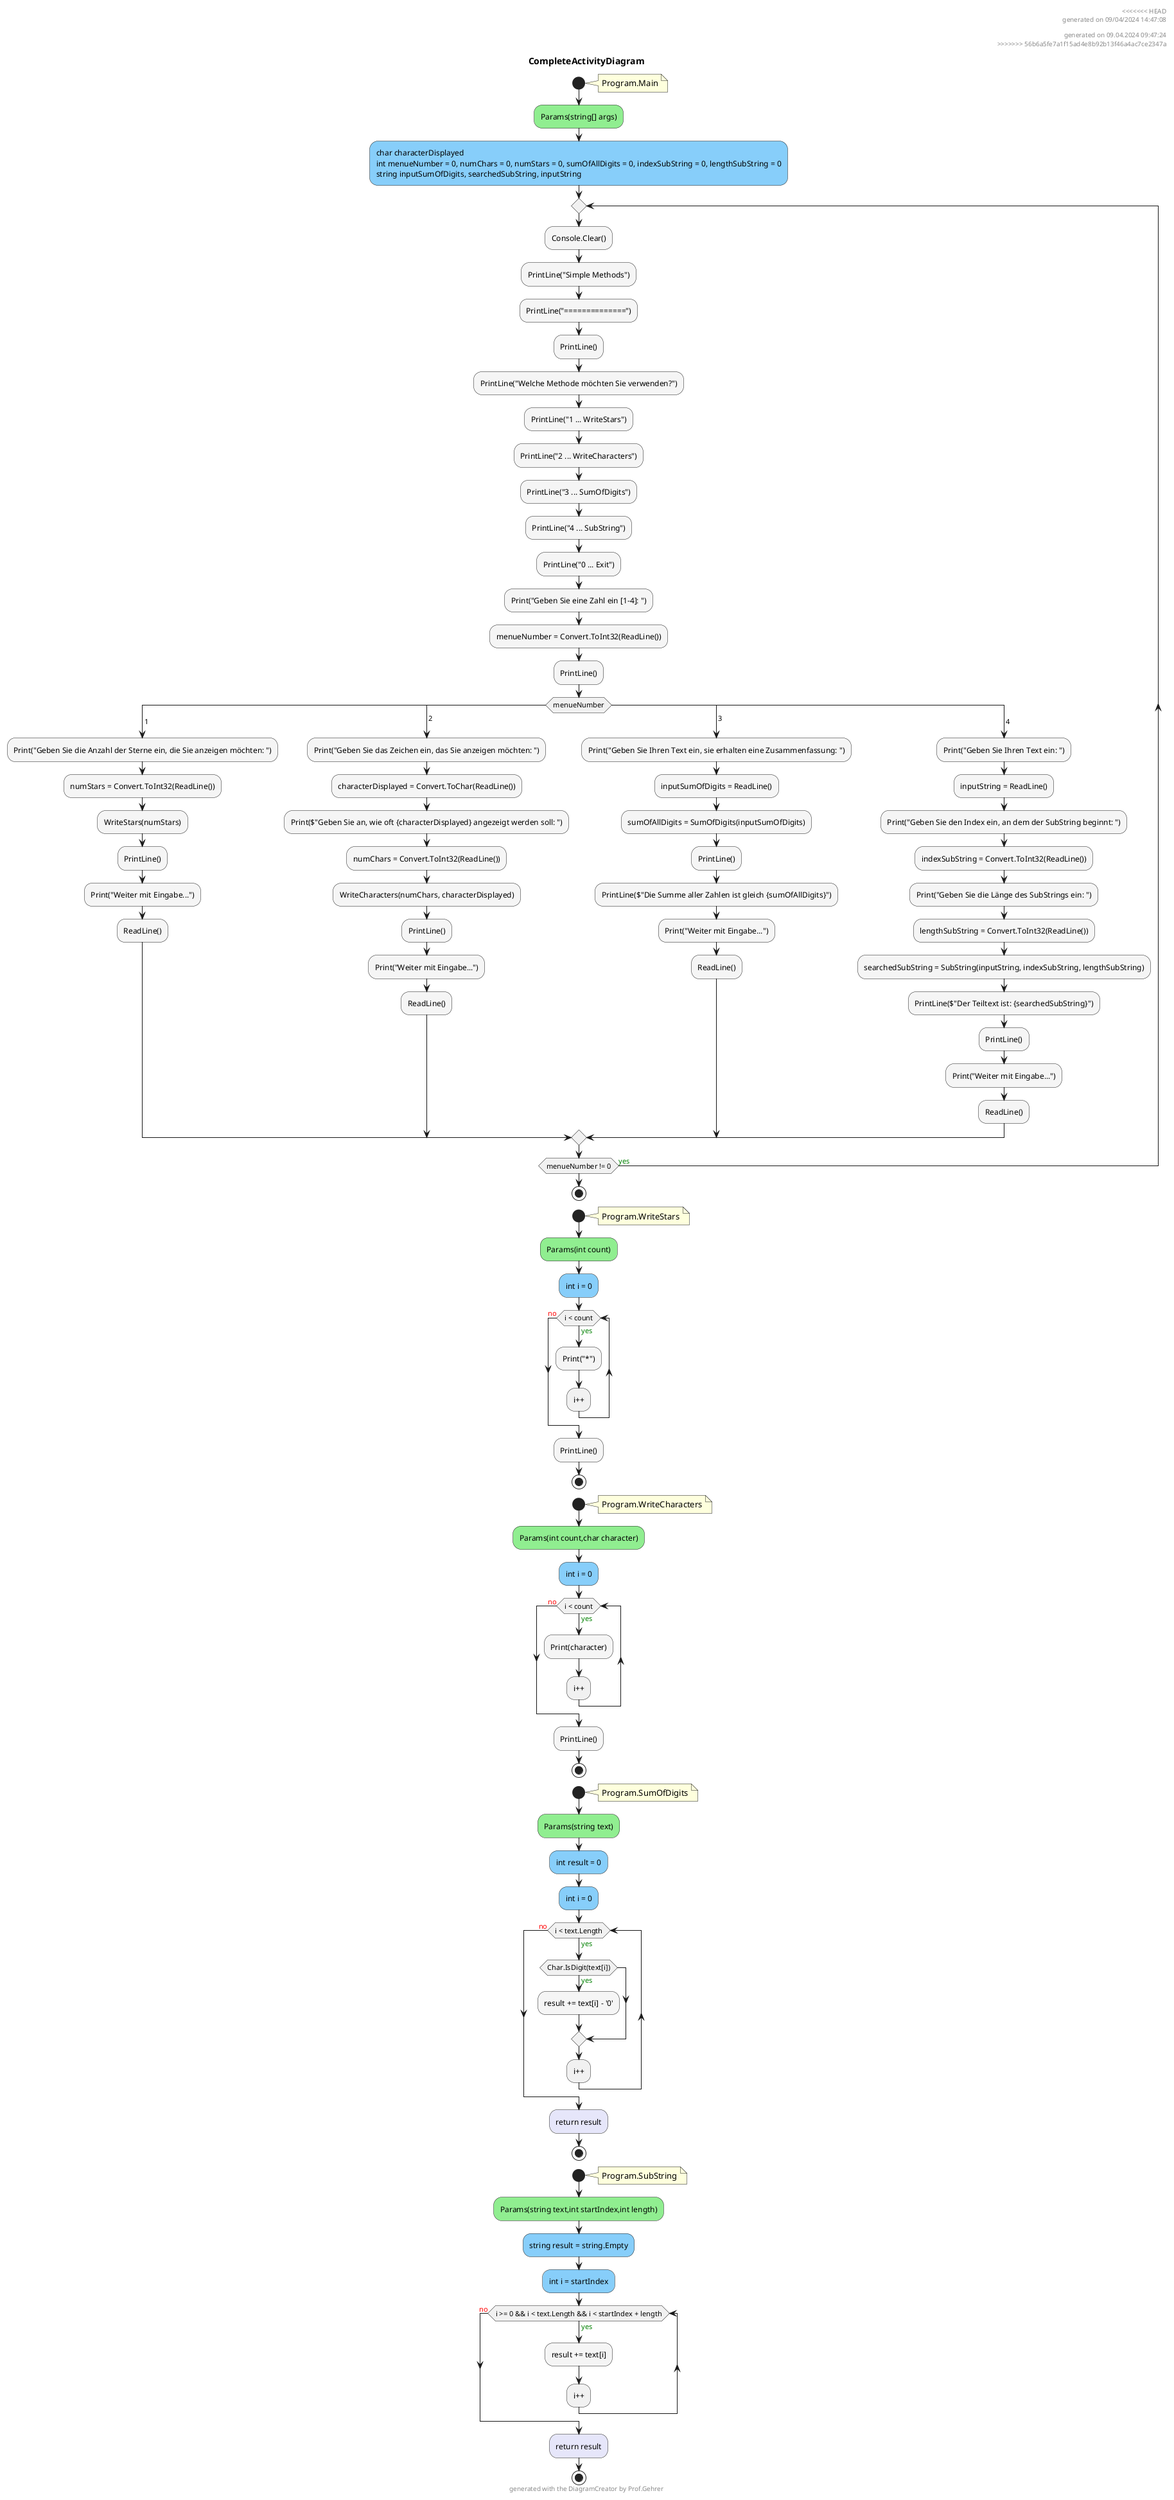 @startuml CompleteActivityDiagram
header
<<<<<<< HEAD
generated on 09/04/2024 14:47:08
=======
generated on 09.04.2024 09:47:24
>>>>>>> 56b6a5fe7a1f15ad4e8b92b13f46a4ac7ce2347a
end header
title CompleteActivityDiagram
start
note right:  Program.Main
#LightGreen:Params(string[] args);
#LightSkyBlue:char characterDisplayed\nint menueNumber = 0, numChars = 0, numStars = 0, sumOfAllDigits = 0, indexSubString = 0, lengthSubString = 0\nstring inputSumOfDigits, searchedSubString, inputString;
repeat
        #WhiteSmoke:Console.Clear();
        #WhiteSmoke:PrintLine("Simple Methods");
        #WhiteSmoke:PrintLine("==============");
        #WhiteSmoke:PrintLine();
        #WhiteSmoke:PrintLine("Welche Methode möchten Sie verwenden?");
        #WhiteSmoke:PrintLine("1 ... WriteStars");
        #WhiteSmoke:PrintLine("2 ... WriteCharacters");
        #WhiteSmoke:PrintLine("3 ... SumOfDigits");
        #WhiteSmoke:PrintLine("4 ... SubString");
        #WhiteSmoke:PrintLine("0 ... Exit");
        #WhiteSmoke:Print("Geben Sie eine Zahl ein [1-4]: ");
        #WhiteSmoke:menueNumber = Convert.ToInt32(ReadLine());
        #WhiteSmoke:PrintLine();
        switch (menueNumber)
            case( 1 )
            #WhiteSmoke:Print("Geben Sie die Anzahl der Sterne ein, die Sie anzeigen möchten: ");
            #WhiteSmoke:numStars = Convert.ToInt32(ReadLine());
            #WhiteSmoke:WriteStars(numStars);
            #WhiteSmoke:PrintLine();
            #WhiteSmoke:Print("Weiter mit Eingabe...");
            #WhiteSmoke:ReadLine();
            case( 2 )
            #WhiteSmoke:Print("Geben Sie das Zeichen ein, das Sie anzeigen möchten: ");
            #WhiteSmoke:characterDisplayed = Convert.ToChar(ReadLine());
            #WhiteSmoke:Print($"Geben Sie an, wie oft {characterDisplayed} angezeigt werden soll: ");
            #WhiteSmoke:numChars = Convert.ToInt32(ReadLine());
            #WhiteSmoke:WriteCharacters(numChars, characterDisplayed);
            #WhiteSmoke:PrintLine();
            #WhiteSmoke:Print("Weiter mit Eingabe...");
            #WhiteSmoke:ReadLine();
            case( 3 )
            #WhiteSmoke:Print("Geben Sie Ihren Text ein, sie erhalten eine Zusammenfassung: ");
            #WhiteSmoke:inputSumOfDigits = ReadLine();
            #WhiteSmoke:sumOfAllDigits = SumOfDigits(inputSumOfDigits);
            #WhiteSmoke:PrintLine();
            #WhiteSmoke:PrintLine($"Die Summe aller Zahlen ist gleich {sumOfAllDigits}");
            #WhiteSmoke:Print("Weiter mit Eingabe...");
            #WhiteSmoke:ReadLine();
            case( 4 )
            #WhiteSmoke:Print("Geben Sie Ihren Text ein: ");
            #WhiteSmoke:inputString = ReadLine();
            #WhiteSmoke:Print("Geben Sie den Index ein, an dem der SubString beginnt: ");
            #WhiteSmoke:indexSubString = Convert.ToInt32(ReadLine());
            #WhiteSmoke:Print("Geben Sie die Länge des SubStrings ein: ");
            #WhiteSmoke:lengthSubString = Convert.ToInt32(ReadLine());
            #WhiteSmoke:searchedSubString = SubString(inputString, indexSubString, lengthSubString);
            #WhiteSmoke:PrintLine($"Der Teiltext ist: {searchedSubString}");
            #WhiteSmoke:PrintLine();
            #WhiteSmoke:Print("Weiter mit Eingabe...");
            #WhiteSmoke:ReadLine();
        endswitch
repeat while (menueNumber != 0) is (<color:green>yes)
stop
start
note right:  Program.WriteStars
#LightGreen:Params(int count);
#LightSkyBlue:int i = 0;
while (i < count) is (<color:green>yes)
        #WhiteSmoke:Print("*");
:i++;
endwhile (<color:red>no)
#WhiteSmoke:PrintLine();
stop
start
note right:  Program.WriteCharacters
#LightGreen:Params(int count,char character);
#LightSkyBlue:int i = 0;
while (i < count) is (<color:green>yes)
        #WhiteSmoke:Print(character);
:i++;
endwhile (<color:red>no)
#WhiteSmoke:PrintLine();
stop
start
note right:  Program.SumOfDigits
#LightGreen:Params(string text);
#LightSkyBlue:int result = 0;
#LightSkyBlue:int i = 0;
while (i < text.Length) is (<color:green>yes)
        if (Char.IsDigit(text[i])) then (<color:green>yes)
                #WhiteSmoke:result += text[i] - '0';
        endif
:i++;
endwhile (<color:red>no)
#Lavender:return result;
stop
start
note right:  Program.SubString
#LightGreen:Params(string text,int startIndex,int length);
#LightSkyBlue:string result = string.Empty;
#LightSkyBlue:int i = startIndex;
while (i >= 0 && i < text.Length && i < startIndex + length) is (<color:green>yes)
        #WhiteSmoke:result += text[i];
:i++;
endwhile (<color:red>no)
#Lavender:return result;
stop
footer
generated with the DiagramCreator by Prof.Gehrer
end footer
@enduml
